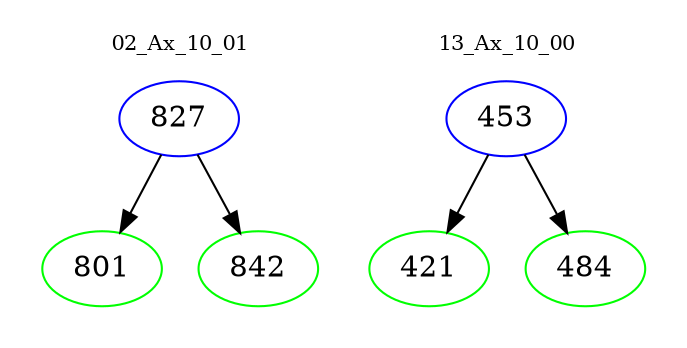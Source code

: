 digraph{
subgraph cluster_0 {
color = white
label = "02_Ax_10_01";
fontsize=10;
T0_827 [label="827", color="blue"]
T0_827 -> T0_801 [color="black"]
T0_801 [label="801", color="green"]
T0_827 -> T0_842 [color="black"]
T0_842 [label="842", color="green"]
}
subgraph cluster_1 {
color = white
label = "13_Ax_10_00";
fontsize=10;
T1_453 [label="453", color="blue"]
T1_453 -> T1_421 [color="black"]
T1_421 [label="421", color="green"]
T1_453 -> T1_484 [color="black"]
T1_484 [label="484", color="green"]
}
}
